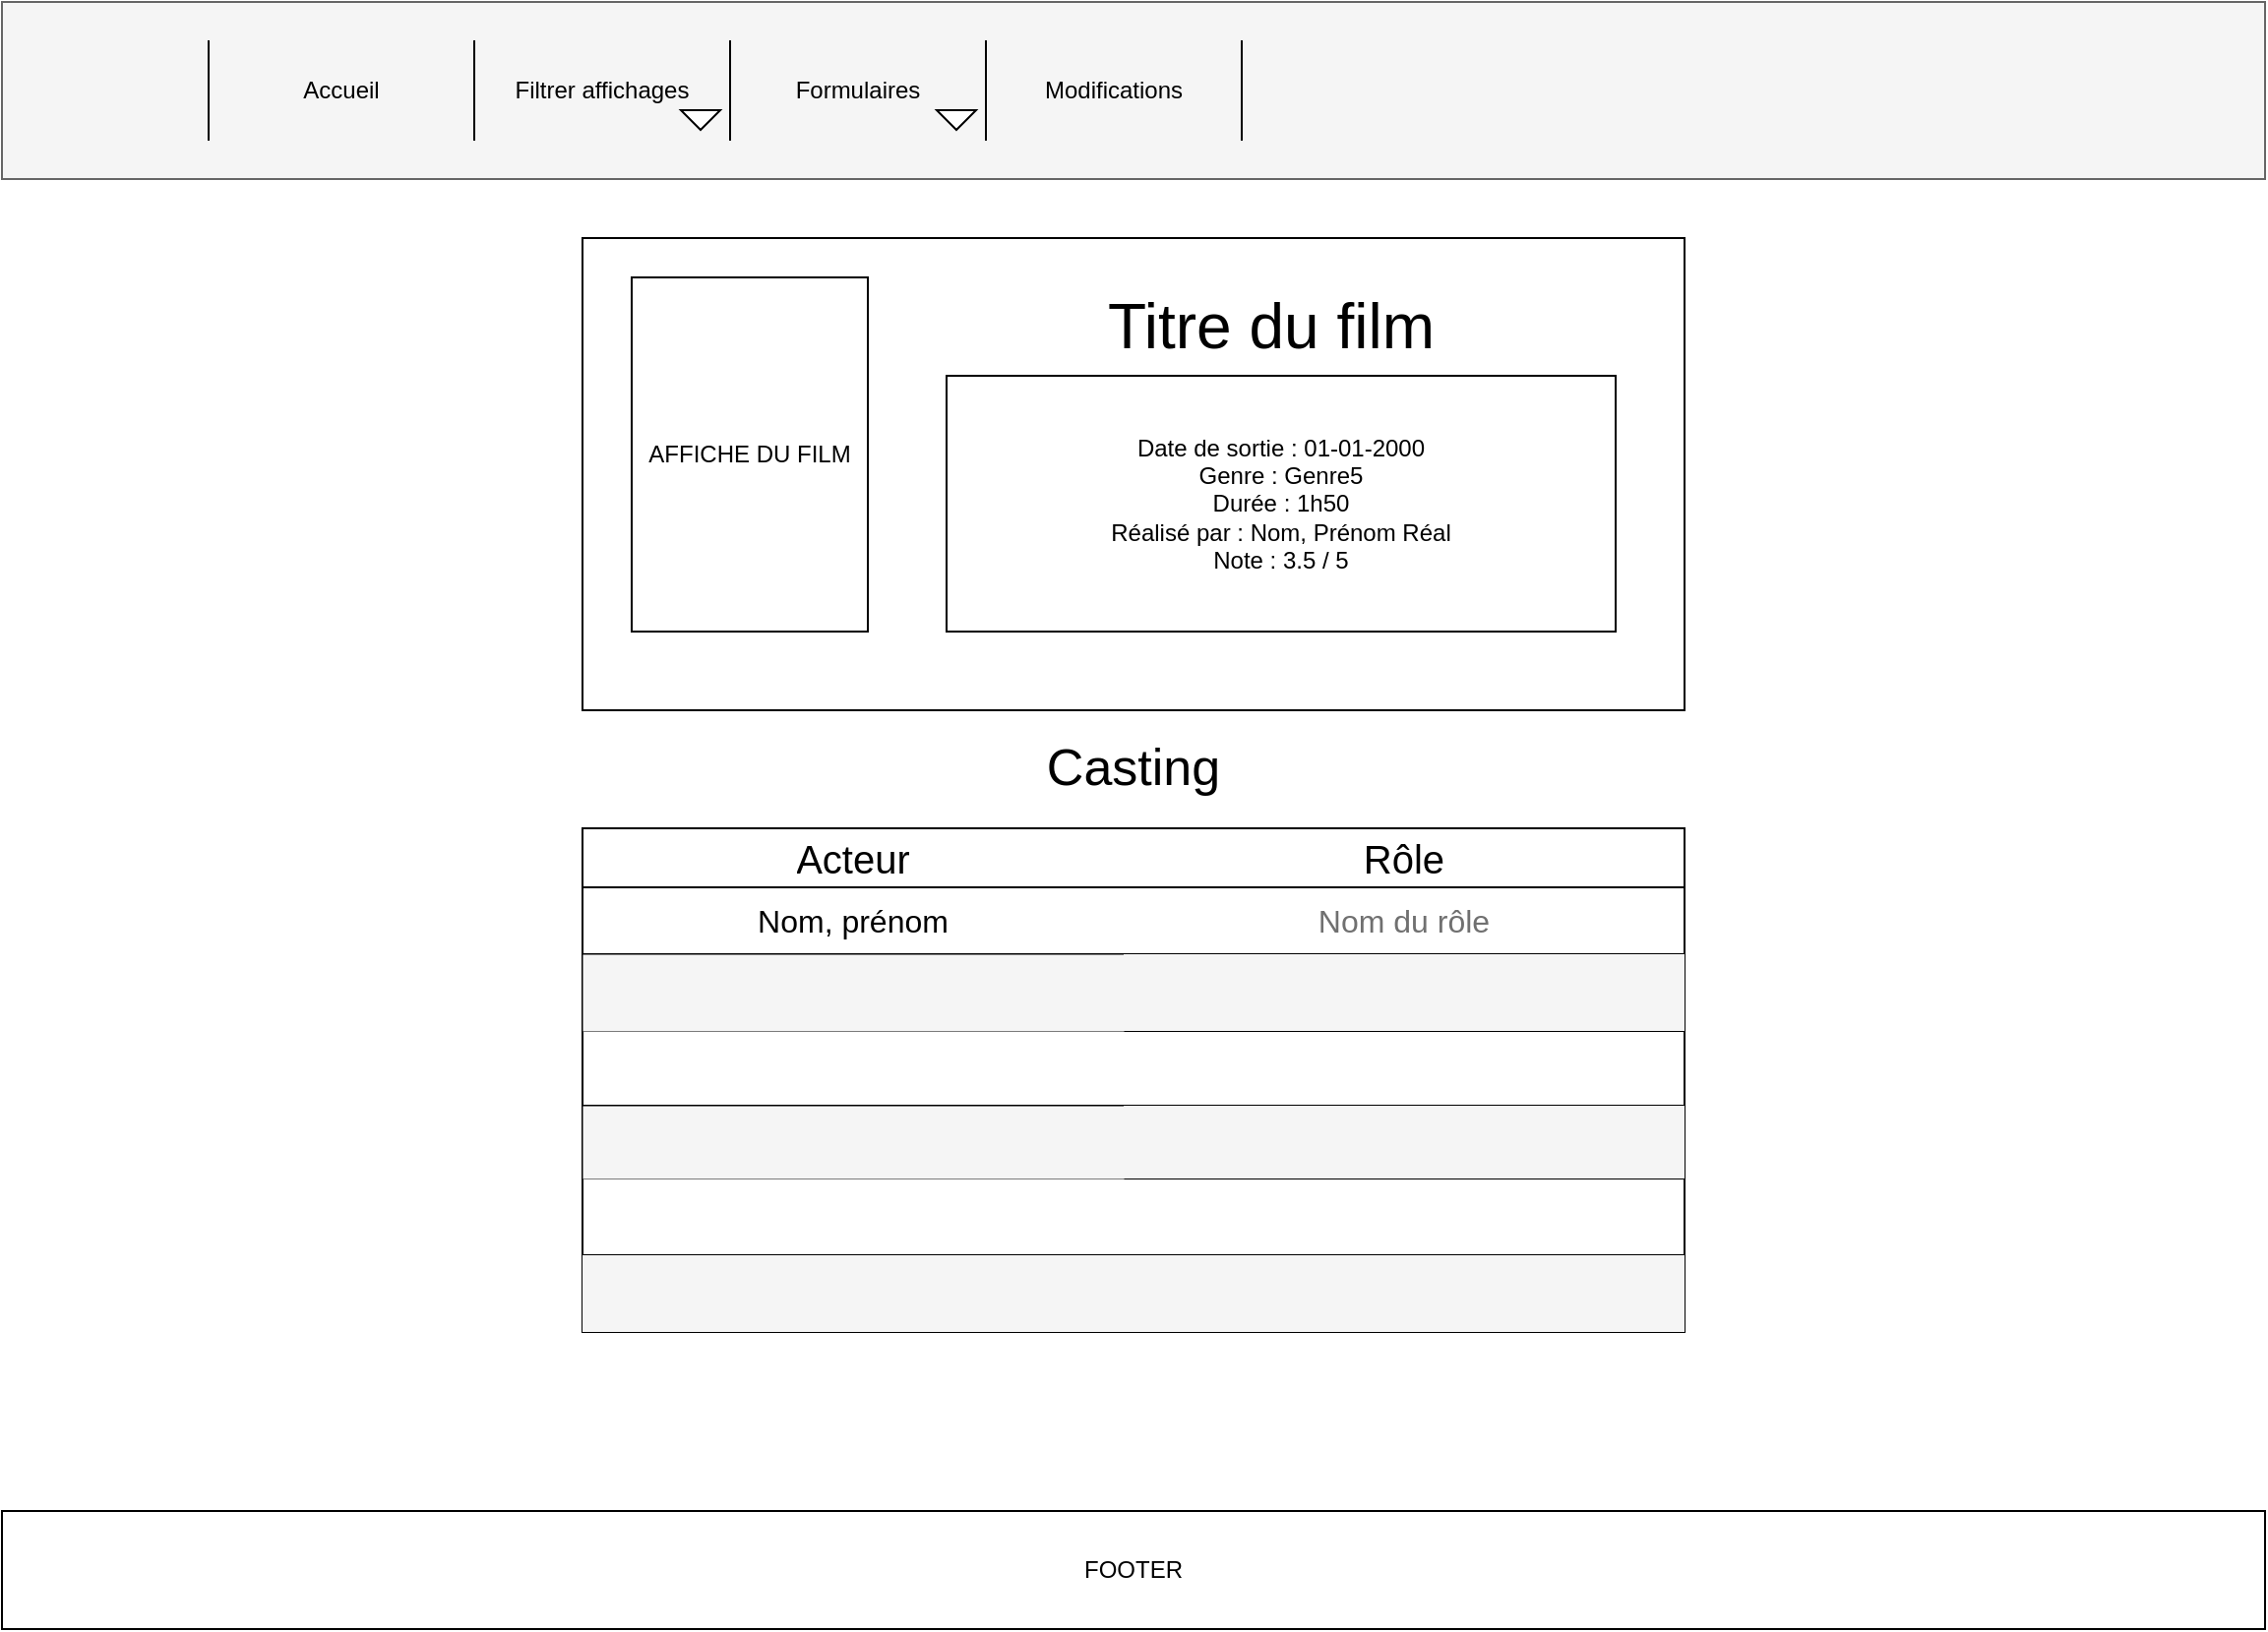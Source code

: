 <mxfile version="21.1.8" type="github">
  <diagram name="Page-1" id="Z3JqWZdpXUrIyYLNGxdz">
    <mxGraphModel dx="1687" dy="887" grid="1" gridSize="10" guides="1" tooltips="1" connect="1" arrows="1" fold="1" page="1" pageScale="1" pageWidth="1169" pageHeight="827" math="0" shadow="0">
      <root>
        <mxCell id="0" />
        <mxCell id="1" parent="0" />
        <mxCell id="evNOpBfgzT6DtgjLOFPo-1" value="" style="rounded=0;whiteSpace=wrap;html=1;fillColor=#f5f5f5;fontColor=#333333;strokeColor=#666666;" vertex="1" parent="1">
          <mxGeometry x="10" width="1150" height="90" as="geometry" />
        </mxCell>
        <mxCell id="evNOpBfgzT6DtgjLOFPo-2" value="FOOTER" style="rounded=0;whiteSpace=wrap;html=1;resizeWidth=0;" vertex="1" parent="1">
          <mxGeometry x="10" y="767" width="1150" height="60" as="geometry" />
        </mxCell>
        <mxCell id="evNOpBfgzT6DtgjLOFPo-3" value="Filtrer affichages" style="shape=partialRectangle;whiteSpace=wrap;html=1;bottom=0;top=0;fillColor=none;" vertex="1" parent="1">
          <mxGeometry x="250" y="20" width="130" height="50" as="geometry" />
        </mxCell>
        <mxCell id="evNOpBfgzT6DtgjLOFPo-4" value="Formulaires" style="shape=partialRectangle;whiteSpace=wrap;html=1;bottom=0;top=0;fillColor=none;" vertex="1" parent="1">
          <mxGeometry x="380" y="20" width="130" height="50" as="geometry" />
        </mxCell>
        <mxCell id="evNOpBfgzT6DtgjLOFPo-5" value="Modifications" style="shape=partialRectangle;whiteSpace=wrap;html=1;bottom=0;top=0;fillColor=none;" vertex="1" parent="1">
          <mxGeometry x="510" y="20" width="130" height="50" as="geometry" />
        </mxCell>
        <mxCell id="evNOpBfgzT6DtgjLOFPo-6" value="&lt;p style=&quot;line-height: 120%;&quot;&gt;Accueil&lt;/p&gt;" style="shape=partialRectangle;whiteSpace=wrap;html=1;bottom=0;top=0;fillColor=none;" vertex="1" parent="1">
          <mxGeometry x="115" y="20" width="135" height="50" as="geometry" />
        </mxCell>
        <mxCell id="evNOpBfgzT6DtgjLOFPo-7" value="" style="triangle;whiteSpace=wrap;html=1;rotation=90;" vertex="1" parent="1">
          <mxGeometry x="360" y="50" width="10" height="20" as="geometry" />
        </mxCell>
        <mxCell id="evNOpBfgzT6DtgjLOFPo-8" value="" style="triangle;whiteSpace=wrap;html=1;rotation=90;" vertex="1" parent="1">
          <mxGeometry x="490" y="50" width="10" height="20" as="geometry" />
        </mxCell>
        <mxCell id="evNOpBfgzT6DtgjLOFPo-10" value="" style="rounded=0;whiteSpace=wrap;html=1;" vertex="1" parent="1">
          <mxGeometry x="305" y="120" width="560" height="240" as="geometry" />
        </mxCell>
        <mxCell id="evNOpBfgzT6DtgjLOFPo-12" value="AFFICHE DU FILM" style="rounded=0;whiteSpace=wrap;html=1;" vertex="1" parent="1">
          <mxGeometry x="330" y="140" width="120" height="180" as="geometry" />
        </mxCell>
        <mxCell id="evNOpBfgzT6DtgjLOFPo-14" value="&lt;font style=&quot;font-size: 32px;&quot;&gt;Titre du film&lt;/font&gt;" style="text;html=1;strokeColor=none;fillColor=none;align=center;verticalAlign=middle;whiteSpace=wrap;rounded=0;" vertex="1" parent="1">
          <mxGeometry x="480" y="140" width="350" height="50" as="geometry" />
        </mxCell>
        <mxCell id="evNOpBfgzT6DtgjLOFPo-15" value="&lt;div align=&quot;center&quot;&gt;Date de sortie : 01-01-2000&lt;br&gt;&lt;/div&gt;&lt;div align=&quot;center&quot;&gt;Genre : Genre5&lt;br&gt;&lt;/div&gt;&lt;div align=&quot;center&quot;&gt;Durée : 1h50&lt;/div&gt;&lt;div align=&quot;center&quot;&gt;Réalisé par : Nom, Prénom Réal&lt;/div&gt;&lt;div align=&quot;center&quot;&gt;Note : 3.5 / 5&lt;br&gt;&lt;/div&gt;" style="rounded=0;whiteSpace=wrap;html=1;align=center;" vertex="1" parent="1">
          <mxGeometry x="490" y="190" width="340" height="130" as="geometry" />
        </mxCell>
        <mxCell id="evNOpBfgzT6DtgjLOFPo-16" value="&lt;font style=&quot;font-size: 26px;&quot;&gt;Casting &lt;br&gt;&lt;/font&gt;" style="text;html=1;strokeColor=none;fillColor=none;align=center;verticalAlign=middle;whiteSpace=wrap;rounded=0;" vertex="1" parent="1">
          <mxGeometry x="410" y="364" width="350" height="50" as="geometry" />
        </mxCell>
        <mxCell id="evNOpBfgzT6DtgjLOFPo-43" value="" style="shape=table;startSize=0;container=1;collapsible=0;childLayout=tableLayout;fontSize=16;columnLines=0;rowLines=1;" vertex="1" parent="1">
          <mxGeometry x="305" y="420" width="560" height="256" as="geometry" />
        </mxCell>
        <mxCell id="evNOpBfgzT6DtgjLOFPo-44" value="" style="shape=tableRow;horizontal=0;startSize=0;swimlaneHead=0;swimlaneBody=0;strokeColor=inherit;top=0;left=0;bottom=0;right=0;collapsible=0;dropTarget=0;fillColor=none;points=[[0,0.5],[1,0.5]];portConstraint=eastwest;fontSize=16;" vertex="1" parent="evNOpBfgzT6DtgjLOFPo-43">
          <mxGeometry width="560" height="30" as="geometry" />
        </mxCell>
        <mxCell id="evNOpBfgzT6DtgjLOFPo-45" value="&lt;font style=&quot;font-size: 20px;&quot;&gt;Acteur&lt;/font&gt;" style="shape=partialRectangle;html=1;whiteSpace=wrap;connectable=0;strokeColor=inherit;overflow=hidden;fillColor=none;top=0;left=0;bottom=0;right=0;pointerEvents=1;fontSize=16;strokeWidth=0;" vertex="1" parent="evNOpBfgzT6DtgjLOFPo-44">
          <mxGeometry width="275" height="30" as="geometry">
            <mxRectangle width="275" height="30" as="alternateBounds" />
          </mxGeometry>
        </mxCell>
        <mxCell id="evNOpBfgzT6DtgjLOFPo-47" value="&lt;font style=&quot;font-size: 20px;&quot;&gt;Rôle&lt;/font&gt;" style="shape=partialRectangle;html=1;whiteSpace=wrap;connectable=0;strokeColor=inherit;overflow=hidden;fillColor=none;top=0;left=0;bottom=0;right=0;pointerEvents=1;fontSize=16;" vertex="1" parent="evNOpBfgzT6DtgjLOFPo-44">
          <mxGeometry x="275" width="285" height="30" as="geometry">
            <mxRectangle width="285" height="30" as="alternateBounds" />
          </mxGeometry>
        </mxCell>
        <mxCell id="evNOpBfgzT6DtgjLOFPo-49" value="" style="shape=tableRow;horizontal=0;startSize=0;swimlaneHead=0;swimlaneBody=0;strokeColor=inherit;top=0;left=0;bottom=0;right=0;collapsible=0;dropTarget=0;fillColor=none;points=[[0,0.5],[1,0.5]];portConstraint=eastwest;fontSize=16;" vertex="1" parent="evNOpBfgzT6DtgjLOFPo-43">
          <mxGeometry y="30" width="560" height="34" as="geometry" />
        </mxCell>
        <mxCell id="evNOpBfgzT6DtgjLOFPo-50" value="&lt;font style=&quot;font-size: 16px;&quot;&gt;Nom, prénom&lt;/font&gt;" style="shape=partialRectangle;html=1;whiteSpace=wrap;connectable=0;overflow=hidden;top=0;left=0;bottom=0;right=0;pointerEvents=1;fontSize=16;strokeWidth=0;fillColor=none;strokeColor=inherit;" vertex="1" parent="evNOpBfgzT6DtgjLOFPo-49">
          <mxGeometry width="275" height="34" as="geometry">
            <mxRectangle width="275" height="34" as="alternateBounds" />
          </mxGeometry>
        </mxCell>
        <mxCell id="evNOpBfgzT6DtgjLOFPo-52" value="&lt;font color=&quot;#707070&quot;&gt;Nom du rôle&lt;/font&gt;" style="shape=partialRectangle;html=1;whiteSpace=wrap;connectable=0;strokeColor=inherit;overflow=hidden;fillColor=none;top=0;left=0;bottom=0;right=0;pointerEvents=1;fontSize=16;" vertex="1" parent="evNOpBfgzT6DtgjLOFPo-49">
          <mxGeometry x="275" width="285" height="34" as="geometry">
            <mxRectangle width="285" height="34" as="alternateBounds" />
          </mxGeometry>
        </mxCell>
        <mxCell id="evNOpBfgzT6DtgjLOFPo-54" value="" style="shape=tableRow;horizontal=0;startSize=0;swimlaneHead=0;swimlaneBody=0;strokeColor=inherit;top=0;left=0;bottom=0;right=0;collapsible=0;dropTarget=0;fillColor=none;points=[[0,0.5],[1,0.5]];portConstraint=eastwest;fontSize=16;" vertex="1" parent="evNOpBfgzT6DtgjLOFPo-43">
          <mxGeometry y="64" width="560" height="39" as="geometry" />
        </mxCell>
        <mxCell id="evNOpBfgzT6DtgjLOFPo-55" value="" style="shape=partialRectangle;html=1;whiteSpace=wrap;connectable=0;overflow=hidden;top=0;left=0;bottom=0;right=0;pointerEvents=1;fontSize=16;strokeWidth=0;fillColor=#f5f5f5;strokeColor=#666666;fontColor=#333333;" vertex="1" parent="evNOpBfgzT6DtgjLOFPo-54">
          <mxGeometry width="275" height="39" as="geometry">
            <mxRectangle width="275" height="39" as="alternateBounds" />
          </mxGeometry>
        </mxCell>
        <mxCell id="evNOpBfgzT6DtgjLOFPo-57" value="" style="shape=partialRectangle;html=1;whiteSpace=wrap;connectable=0;strokeColor=#666666;overflow=hidden;fillColor=#f5f5f5;top=0;left=0;bottom=0;right=0;pointerEvents=1;fontSize=16;fontColor=#333333;" vertex="1" parent="evNOpBfgzT6DtgjLOFPo-54">
          <mxGeometry x="275" width="285" height="39" as="geometry">
            <mxRectangle width="285" height="39" as="alternateBounds" />
          </mxGeometry>
        </mxCell>
        <mxCell id="evNOpBfgzT6DtgjLOFPo-59" style="shape=tableRow;horizontal=0;startSize=0;swimlaneHead=0;swimlaneBody=0;strokeColor=inherit;top=0;left=0;bottom=0;right=0;collapsible=0;dropTarget=0;fillColor=none;points=[[0,0.5],[1,0.5]];portConstraint=eastwest;fontSize=16;" vertex="1" parent="evNOpBfgzT6DtgjLOFPo-43">
          <mxGeometry y="103" width="560" height="38" as="geometry" />
        </mxCell>
        <mxCell id="evNOpBfgzT6DtgjLOFPo-60" style="shape=partialRectangle;html=1;whiteSpace=wrap;connectable=0;overflow=hidden;top=0;left=0;bottom=0;right=0;pointerEvents=1;fontSize=16;strokeWidth=0;fillColor=none;strokeColor=inherit;" vertex="1" parent="evNOpBfgzT6DtgjLOFPo-59">
          <mxGeometry width="275" height="38" as="geometry">
            <mxRectangle width="275" height="38" as="alternateBounds" />
          </mxGeometry>
        </mxCell>
        <mxCell id="evNOpBfgzT6DtgjLOFPo-62" style="shape=partialRectangle;html=1;whiteSpace=wrap;connectable=0;strokeColor=inherit;overflow=hidden;fillColor=none;top=0;left=0;bottom=0;right=0;pointerEvents=1;fontSize=16;" vertex="1" parent="evNOpBfgzT6DtgjLOFPo-59">
          <mxGeometry x="275" width="285" height="38" as="geometry">
            <mxRectangle width="285" height="38" as="alternateBounds" />
          </mxGeometry>
        </mxCell>
        <mxCell id="evNOpBfgzT6DtgjLOFPo-64" style="shape=tableRow;horizontal=0;startSize=0;swimlaneHead=0;swimlaneBody=0;strokeColor=inherit;top=0;left=0;bottom=0;right=0;collapsible=0;dropTarget=0;fillColor=none;points=[[0,0.5],[1,0.5]];portConstraint=eastwest;fontSize=16;" vertex="1" parent="evNOpBfgzT6DtgjLOFPo-43">
          <mxGeometry y="141" width="560" height="37" as="geometry" />
        </mxCell>
        <mxCell id="evNOpBfgzT6DtgjLOFPo-65" style="shape=partialRectangle;html=1;whiteSpace=wrap;connectable=0;overflow=hidden;top=0;left=0;bottom=0;right=0;pointerEvents=1;fontSize=16;strokeWidth=0;fillColor=#f5f5f5;strokeColor=#666666;fontColor=#333333;" vertex="1" parent="evNOpBfgzT6DtgjLOFPo-64">
          <mxGeometry width="275" height="37" as="geometry">
            <mxRectangle width="275" height="37" as="alternateBounds" />
          </mxGeometry>
        </mxCell>
        <mxCell id="evNOpBfgzT6DtgjLOFPo-67" style="shape=partialRectangle;html=1;whiteSpace=wrap;connectable=0;strokeColor=#666666;overflow=hidden;fillColor=#f5f5f5;top=0;left=0;bottom=0;right=0;pointerEvents=1;fontSize=16;fontColor=#333333;" vertex="1" parent="evNOpBfgzT6DtgjLOFPo-64">
          <mxGeometry x="275" width="285" height="37" as="geometry">
            <mxRectangle width="285" height="37" as="alternateBounds" />
          </mxGeometry>
        </mxCell>
        <mxCell id="evNOpBfgzT6DtgjLOFPo-69" style="shape=tableRow;horizontal=0;startSize=0;swimlaneHead=0;swimlaneBody=0;strokeColor=inherit;top=0;left=0;bottom=0;right=0;collapsible=0;dropTarget=0;fillColor=none;points=[[0,0.5],[1,0.5]];portConstraint=eastwest;fontSize=16;" vertex="1" parent="evNOpBfgzT6DtgjLOFPo-43">
          <mxGeometry y="178" width="560" height="39" as="geometry" />
        </mxCell>
        <mxCell id="evNOpBfgzT6DtgjLOFPo-70" style="shape=partialRectangle;html=1;whiteSpace=wrap;connectable=0;overflow=hidden;top=0;left=0;bottom=0;right=0;pointerEvents=1;fontSize=16;strokeWidth=0;fillColor=none;strokeColor=inherit;" vertex="1" parent="evNOpBfgzT6DtgjLOFPo-69">
          <mxGeometry width="275" height="39" as="geometry">
            <mxRectangle width="275" height="39" as="alternateBounds" />
          </mxGeometry>
        </mxCell>
        <mxCell id="evNOpBfgzT6DtgjLOFPo-72" style="shape=partialRectangle;html=1;whiteSpace=wrap;connectable=0;strokeColor=inherit;overflow=hidden;fillColor=none;top=0;left=0;bottom=0;right=0;pointerEvents=1;fontSize=16;" vertex="1" parent="evNOpBfgzT6DtgjLOFPo-69">
          <mxGeometry x="275" width="285" height="39" as="geometry">
            <mxRectangle width="285" height="39" as="alternateBounds" />
          </mxGeometry>
        </mxCell>
        <mxCell id="evNOpBfgzT6DtgjLOFPo-74" style="shape=tableRow;horizontal=0;startSize=0;swimlaneHead=0;swimlaneBody=0;strokeColor=#666666;top=0;left=0;bottom=0;right=0;collapsible=0;dropTarget=0;fillColor=#f5f5f5;points=[[0,0.5],[1,0.5]];portConstraint=eastwest;fontSize=16;fontColor=#333333;" vertex="1" parent="evNOpBfgzT6DtgjLOFPo-43">
          <mxGeometry y="217" width="560" height="39" as="geometry" />
        </mxCell>
        <mxCell id="evNOpBfgzT6DtgjLOFPo-75" style="shape=partialRectangle;html=1;whiteSpace=wrap;connectable=0;overflow=hidden;top=0;left=0;bottom=0;right=0;pointerEvents=1;fontSize=16;strokeWidth=0;fillColor=none;strokeColor=inherit;" vertex="1" parent="evNOpBfgzT6DtgjLOFPo-74">
          <mxGeometry width="275" height="39" as="geometry">
            <mxRectangle width="275" height="39" as="alternateBounds" />
          </mxGeometry>
        </mxCell>
        <mxCell id="evNOpBfgzT6DtgjLOFPo-77" style="shape=partialRectangle;html=1;whiteSpace=wrap;connectable=0;strokeColor=inherit;overflow=hidden;fillColor=none;top=0;left=0;bottom=0;right=0;pointerEvents=1;fontSize=16;" vertex="1" parent="evNOpBfgzT6DtgjLOFPo-74">
          <mxGeometry x="275" width="285" height="39" as="geometry">
            <mxRectangle width="285" height="39" as="alternateBounds" />
          </mxGeometry>
        </mxCell>
      </root>
    </mxGraphModel>
  </diagram>
</mxfile>
